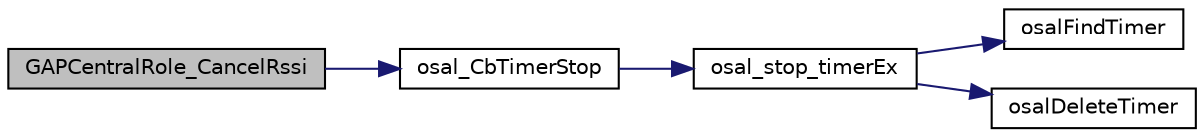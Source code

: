 digraph "GAPCentralRole_CancelRssi"
{
  edge [fontname="Helvetica",fontsize="10",labelfontname="Helvetica",labelfontsize="10"];
  node [fontname="Helvetica",fontsize="10",shape=record];
  rankdir="LR";
  Node1 [label="GAPCentralRole_CancelRssi",height=0.2,width=0.4,color="black", fillcolor="grey75", style="filled" fontcolor="black"];
  Node1 -> Node2 [color="midnightblue",fontsize="10",style="solid",fontname="Helvetica"];
  Node2 [label="osal_CbTimerStop",height=0.2,width=0.4,color="black", fillcolor="white", style="filled",URL="$osal__cbtimer_8c.html#a7c3cc9fe269258099bb6dcfb7916ea85"];
  Node2 -> Node3 [color="midnightblue",fontsize="10",style="solid",fontname="Helvetica"];
  Node3 [label="osal_stop_timerEx",height=0.2,width=0.4,color="black", fillcolor="white", style="filled",URL="$_o_s_a_l___timers_8c.html#aedb210826ce388533032ffcce1e43ccc"];
  Node3 -> Node4 [color="midnightblue",fontsize="10",style="solid",fontname="Helvetica"];
  Node4 [label="osalFindTimer",height=0.2,width=0.4,color="black", fillcolor="white", style="filled",URL="$_o_s_a_l___timers_8c.html#a69f3f300b70eae0a5a483a8db32c4d84"];
  Node3 -> Node5 [color="midnightblue",fontsize="10",style="solid",fontname="Helvetica"];
  Node5 [label="osalDeleteTimer",height=0.2,width=0.4,color="black", fillcolor="white", style="filled",URL="$_o_s_a_l___timers_8c.html#ad4bfeb1f9c8e236e274e2c616da0180f"];
}
